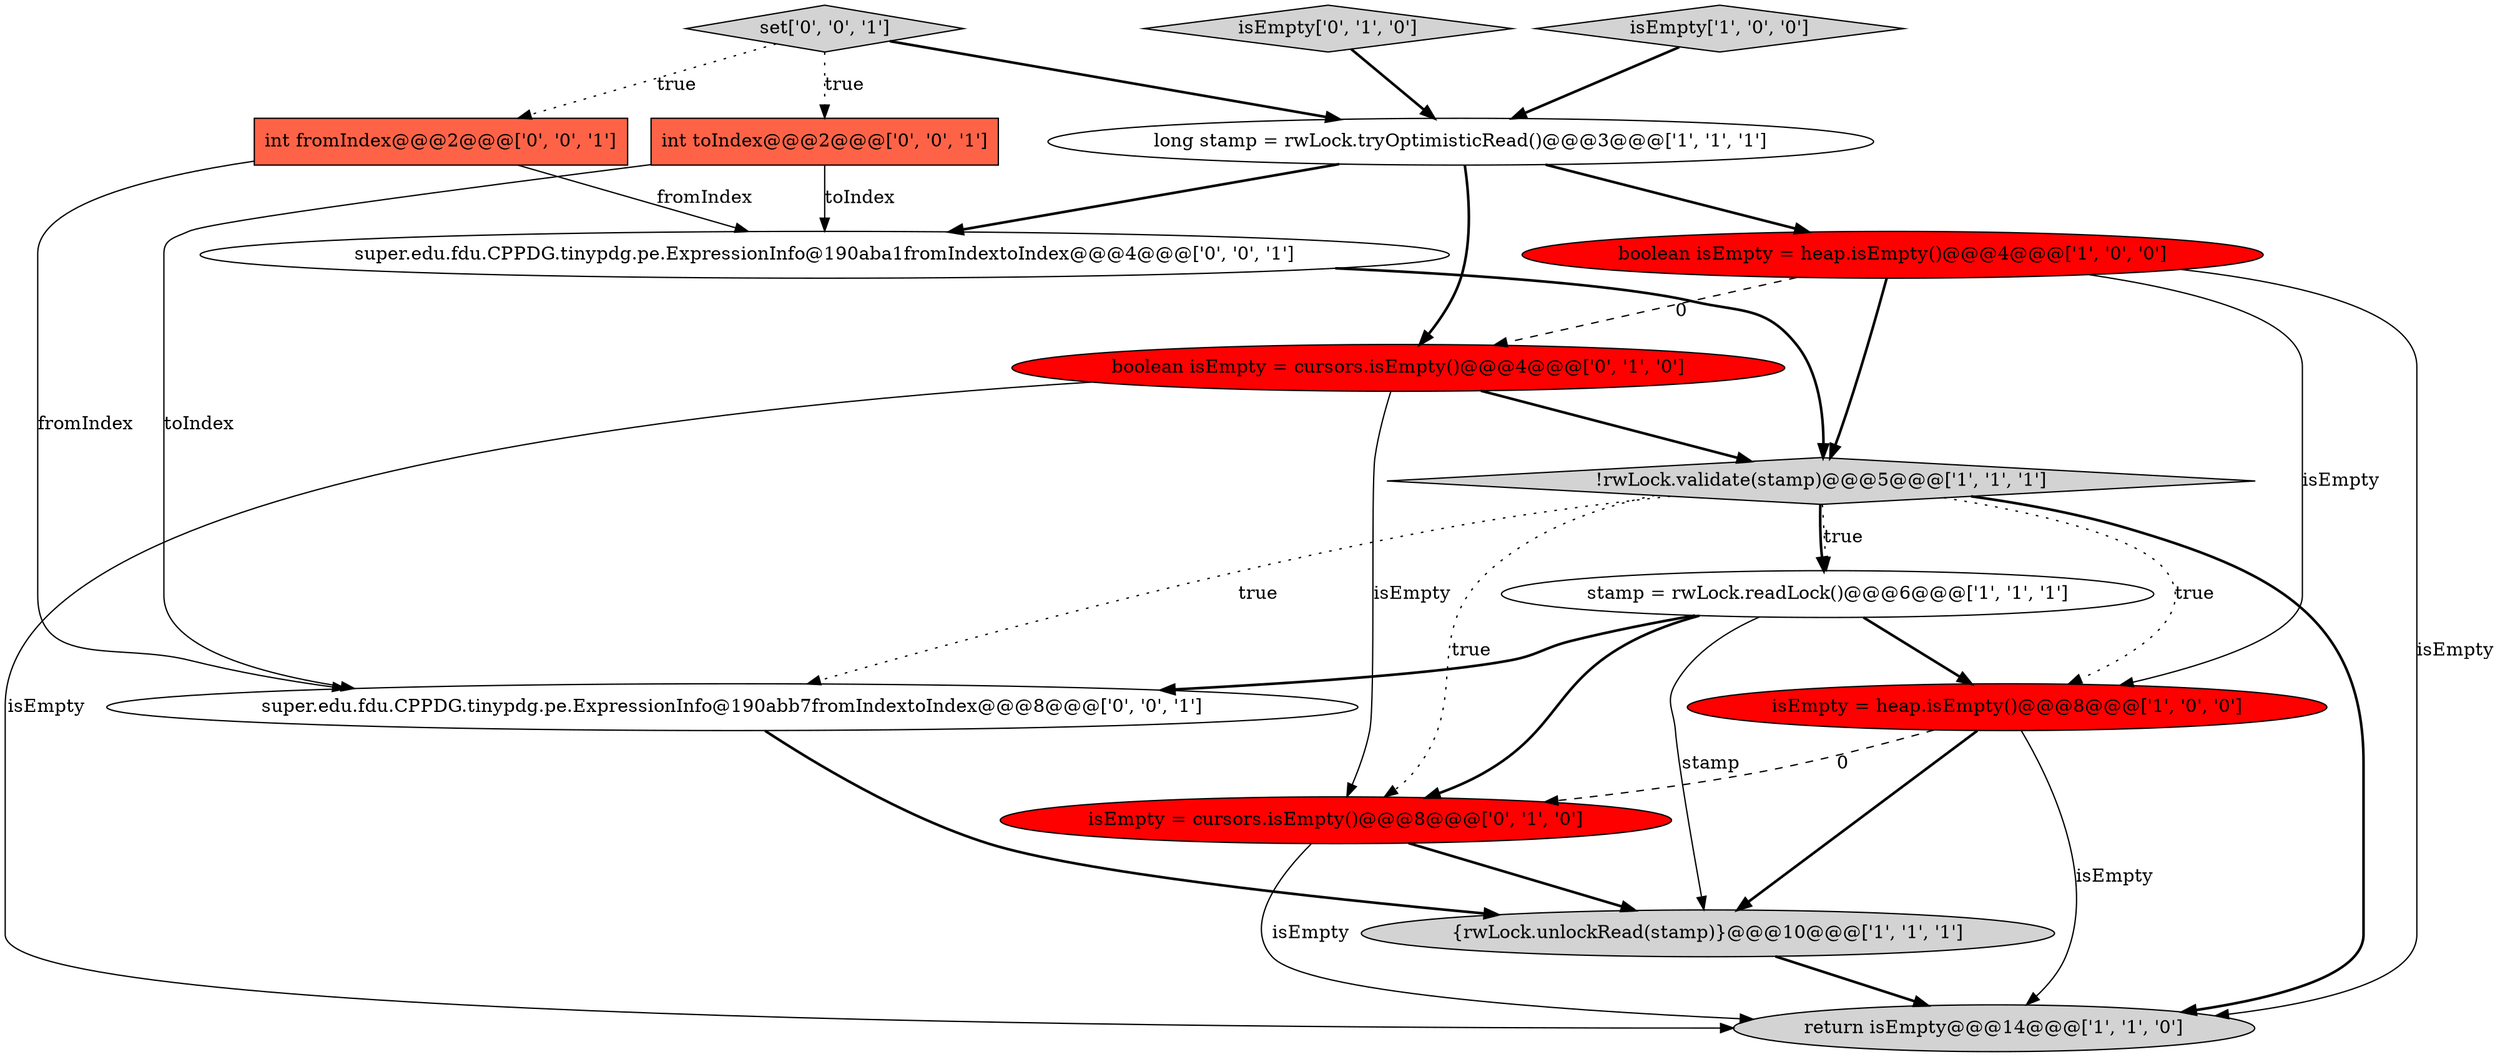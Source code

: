 digraph {
2 [style = filled, label = "return isEmpty@@@14@@@['1', '1', '0']", fillcolor = lightgray, shape = ellipse image = "AAA0AAABBB1BBB"];
15 [style = filled, label = "set['0', '0', '1']", fillcolor = lightgray, shape = diamond image = "AAA0AAABBB3BBB"];
7 [style = filled, label = "isEmpty = heap.isEmpty()@@@8@@@['1', '0', '0']", fillcolor = red, shape = ellipse image = "AAA1AAABBB1BBB"];
0 [style = filled, label = "long stamp = rwLock.tryOptimisticRead()@@@3@@@['1', '1', '1']", fillcolor = white, shape = ellipse image = "AAA0AAABBB1BBB"];
9 [style = filled, label = "isEmpty['0', '1', '0']", fillcolor = lightgray, shape = diamond image = "AAA0AAABBB2BBB"];
10 [style = filled, label = "isEmpty = cursors.isEmpty()@@@8@@@['0', '1', '0']", fillcolor = red, shape = ellipse image = "AAA1AAABBB2BBB"];
13 [style = filled, label = "super.edu.fdu.CPPDG.tinypdg.pe.ExpressionInfo@190abb7fromIndextoIndex@@@8@@@['0', '0', '1']", fillcolor = white, shape = ellipse image = "AAA0AAABBB3BBB"];
14 [style = filled, label = "super.edu.fdu.CPPDG.tinypdg.pe.ExpressionInfo@190aba1fromIndextoIndex@@@4@@@['0', '0', '1']", fillcolor = white, shape = ellipse image = "AAA0AAABBB3BBB"];
11 [style = filled, label = "int toIndex@@@2@@@['0', '0', '1']", fillcolor = tomato, shape = box image = "AAA0AAABBB3BBB"];
6 [style = filled, label = "{rwLock.unlockRead(stamp)}@@@10@@@['1', '1', '1']", fillcolor = lightgray, shape = ellipse image = "AAA0AAABBB1BBB"];
4 [style = filled, label = "isEmpty['1', '0', '0']", fillcolor = lightgray, shape = diamond image = "AAA0AAABBB1BBB"];
5 [style = filled, label = "!rwLock.validate(stamp)@@@5@@@['1', '1', '1']", fillcolor = lightgray, shape = diamond image = "AAA0AAABBB1BBB"];
1 [style = filled, label = "stamp = rwLock.readLock()@@@6@@@['1', '1', '1']", fillcolor = white, shape = ellipse image = "AAA0AAABBB1BBB"];
3 [style = filled, label = "boolean isEmpty = heap.isEmpty()@@@4@@@['1', '0', '0']", fillcolor = red, shape = ellipse image = "AAA1AAABBB1BBB"];
12 [style = filled, label = "int fromIndex@@@2@@@['0', '0', '1']", fillcolor = tomato, shape = box image = "AAA0AAABBB3BBB"];
8 [style = filled, label = "boolean isEmpty = cursors.isEmpty()@@@4@@@['0', '1', '0']", fillcolor = red, shape = ellipse image = "AAA1AAABBB2BBB"];
0->3 [style = bold, label=""];
10->2 [style = solid, label="isEmpty"];
8->10 [style = solid, label="isEmpty"];
12->13 [style = solid, label="fromIndex"];
9->0 [style = bold, label=""];
7->2 [style = solid, label="isEmpty"];
5->10 [style = dotted, label="true"];
5->1 [style = dotted, label="true"];
11->13 [style = solid, label="toIndex"];
3->2 [style = solid, label="isEmpty"];
1->7 [style = bold, label=""];
10->6 [style = bold, label=""];
1->13 [style = bold, label=""];
4->0 [style = bold, label=""];
6->2 [style = bold, label=""];
5->1 [style = bold, label=""];
5->13 [style = dotted, label="true"];
5->2 [style = bold, label=""];
3->5 [style = bold, label=""];
0->14 [style = bold, label=""];
1->6 [style = solid, label="stamp"];
12->14 [style = solid, label="fromIndex"];
8->5 [style = bold, label=""];
5->7 [style = dotted, label="true"];
15->0 [style = bold, label=""];
7->6 [style = bold, label=""];
0->8 [style = bold, label=""];
15->11 [style = dotted, label="true"];
11->14 [style = solid, label="toIndex"];
15->12 [style = dotted, label="true"];
3->8 [style = dashed, label="0"];
7->10 [style = dashed, label="0"];
8->2 [style = solid, label="isEmpty"];
13->6 [style = bold, label=""];
1->10 [style = bold, label=""];
3->7 [style = solid, label="isEmpty"];
14->5 [style = bold, label=""];
}
